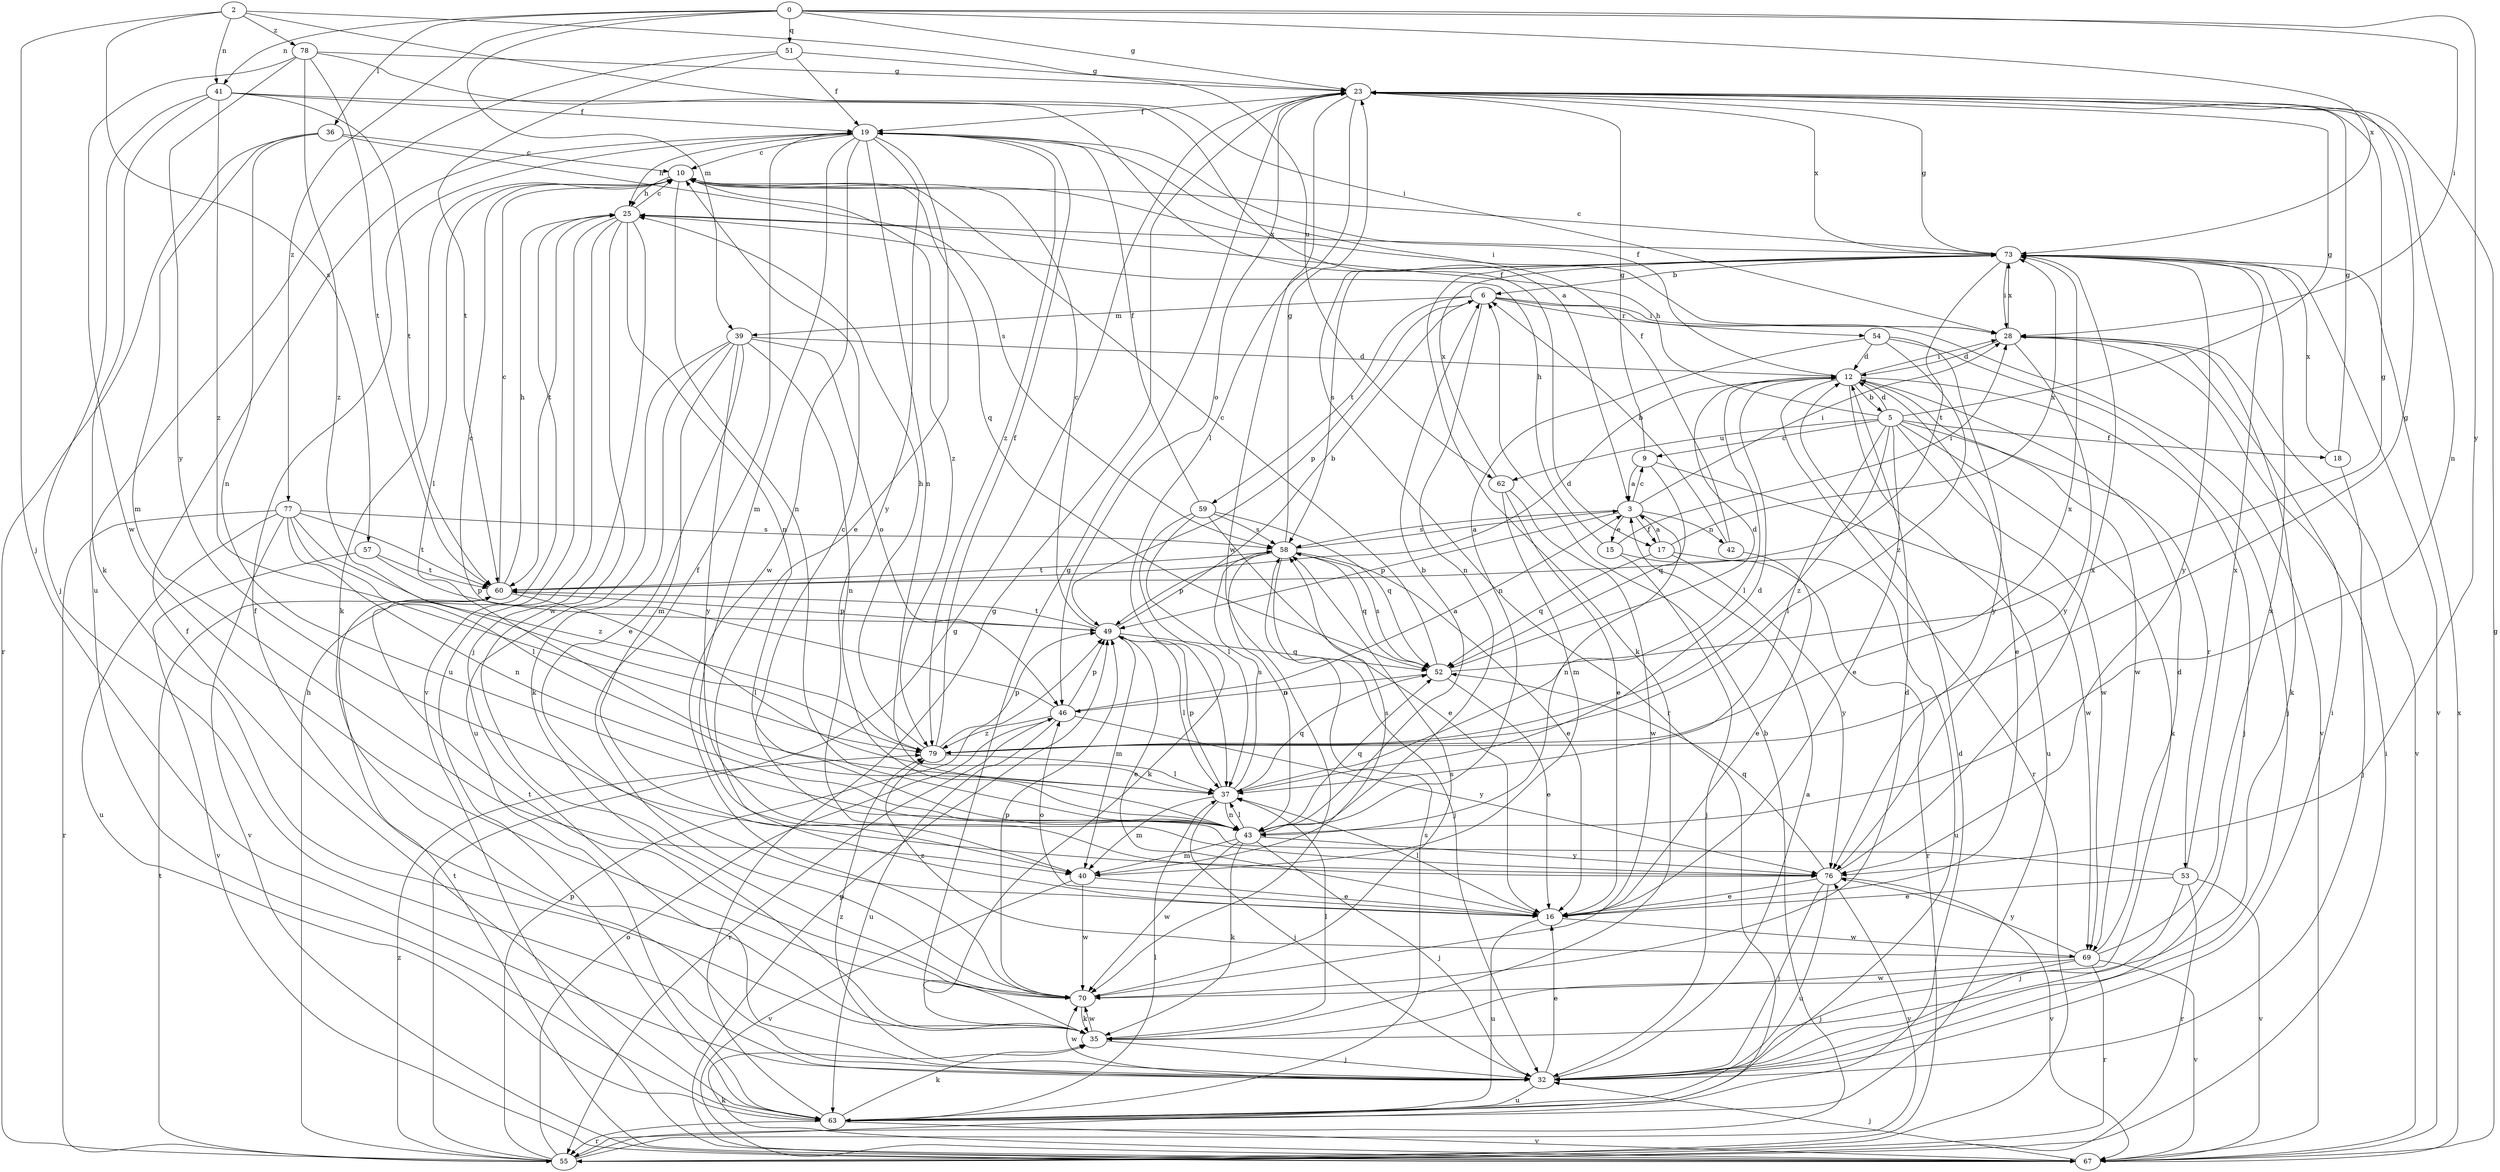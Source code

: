 strict digraph  {
0;
2;
3;
5;
6;
9;
10;
12;
15;
16;
17;
18;
19;
23;
25;
28;
32;
35;
36;
37;
39;
40;
41;
42;
43;
46;
49;
51;
52;
53;
54;
55;
57;
58;
59;
60;
62;
63;
67;
69;
70;
73;
76;
77;
78;
79;
0 -> 23  [label=g];
0 -> 28  [label=i];
0 -> 36  [label=l];
0 -> 39  [label=m];
0 -> 41  [label=n];
0 -> 51  [label=q];
0 -> 73  [label=x];
0 -> 76  [label=y];
0 -> 77  [label=z];
2 -> 17  [label=f];
2 -> 32  [label=j];
2 -> 41  [label=n];
2 -> 57  [label=s];
2 -> 62  [label=u];
2 -> 78  [label=z];
3 -> 9  [label=c];
3 -> 15  [label=e];
3 -> 17  [label=f];
3 -> 28  [label=i];
3 -> 42  [label=n];
3 -> 43  [label=n];
3 -> 49  [label=p];
3 -> 58  [label=s];
5 -> 9  [label=c];
5 -> 12  [label=d];
5 -> 16  [label=e];
5 -> 18  [label=f];
5 -> 23  [label=g];
5 -> 25  [label=h];
5 -> 35  [label=k];
5 -> 37  [label=l];
5 -> 53  [label=r];
5 -> 62  [label=u];
5 -> 69  [label=w];
5 -> 79  [label=z];
6 -> 28  [label=i];
6 -> 39  [label=m];
6 -> 43  [label=n];
6 -> 49  [label=p];
6 -> 54  [label=r];
6 -> 59  [label=t];
6 -> 67  [label=v];
9 -> 3  [label=a];
9 -> 23  [label=g];
9 -> 52  [label=q];
9 -> 69  [label=w];
10 -> 25  [label=h];
10 -> 28  [label=i];
10 -> 35  [label=k];
10 -> 37  [label=l];
10 -> 43  [label=n];
10 -> 52  [label=q];
10 -> 79  [label=z];
12 -> 5  [label=b];
12 -> 16  [label=e];
12 -> 19  [label=f];
12 -> 28  [label=i];
12 -> 32  [label=j];
12 -> 37  [label=l];
12 -> 55  [label=r];
12 -> 63  [label=u];
12 -> 69  [label=w];
15 -> 25  [label=h];
15 -> 28  [label=i];
15 -> 32  [label=j];
15 -> 55  [label=r];
16 -> 37  [label=l];
16 -> 46  [label=o];
16 -> 63  [label=u];
16 -> 69  [label=w];
17 -> 3  [label=a];
17 -> 52  [label=q];
17 -> 63  [label=u];
17 -> 73  [label=x];
17 -> 76  [label=y];
18 -> 23  [label=g];
18 -> 32  [label=j];
18 -> 73  [label=x];
19 -> 10  [label=c];
19 -> 16  [label=e];
19 -> 25  [label=h];
19 -> 40  [label=m];
19 -> 43  [label=n];
19 -> 70  [label=w];
19 -> 76  [label=y];
19 -> 79  [label=z];
23 -> 19  [label=f];
23 -> 37  [label=l];
23 -> 43  [label=n];
23 -> 46  [label=o];
23 -> 70  [label=w];
23 -> 73  [label=x];
25 -> 10  [label=c];
25 -> 32  [label=j];
25 -> 43  [label=n];
25 -> 60  [label=t];
25 -> 63  [label=u];
25 -> 67  [label=v];
25 -> 70  [label=w];
25 -> 73  [label=x];
28 -> 12  [label=d];
28 -> 35  [label=k];
28 -> 67  [label=v];
28 -> 73  [label=x];
28 -> 76  [label=y];
32 -> 3  [label=a];
32 -> 16  [label=e];
32 -> 19  [label=f];
32 -> 28  [label=i];
32 -> 63  [label=u];
32 -> 70  [label=w];
32 -> 79  [label=z];
35 -> 23  [label=g];
35 -> 32  [label=j];
35 -> 37  [label=l];
35 -> 70  [label=w];
36 -> 10  [label=c];
36 -> 40  [label=m];
36 -> 43  [label=n];
36 -> 55  [label=r];
36 -> 58  [label=s];
37 -> 12  [label=d];
37 -> 32  [label=j];
37 -> 40  [label=m];
37 -> 43  [label=n];
37 -> 49  [label=p];
37 -> 52  [label=q];
37 -> 58  [label=s];
39 -> 12  [label=d];
39 -> 16  [label=e];
39 -> 35  [label=k];
39 -> 40  [label=m];
39 -> 43  [label=n];
39 -> 46  [label=o];
39 -> 63  [label=u];
39 -> 76  [label=y];
40 -> 16  [label=e];
40 -> 58  [label=s];
40 -> 67  [label=v];
40 -> 70  [label=w];
41 -> 3  [label=a];
41 -> 19  [label=f];
41 -> 32  [label=j];
41 -> 35  [label=k];
41 -> 60  [label=t];
41 -> 79  [label=z];
42 -> 6  [label=b];
42 -> 16  [label=e];
42 -> 19  [label=f];
43 -> 6  [label=b];
43 -> 32  [label=j];
43 -> 35  [label=k];
43 -> 37  [label=l];
43 -> 40  [label=m];
43 -> 52  [label=q];
43 -> 70  [label=w];
43 -> 76  [label=y];
46 -> 3  [label=a];
46 -> 10  [label=c];
46 -> 49  [label=p];
46 -> 55  [label=r];
46 -> 63  [label=u];
46 -> 76  [label=y];
46 -> 79  [label=z];
49 -> 6  [label=b];
49 -> 10  [label=c];
49 -> 16  [label=e];
49 -> 37  [label=l];
49 -> 40  [label=m];
49 -> 52  [label=q];
49 -> 60  [label=t];
51 -> 19  [label=f];
51 -> 23  [label=g];
51 -> 60  [label=t];
51 -> 63  [label=u];
52 -> 10  [label=c];
52 -> 12  [label=d];
52 -> 16  [label=e];
52 -> 23  [label=g];
52 -> 46  [label=o];
52 -> 58  [label=s];
53 -> 10  [label=c];
53 -> 16  [label=e];
53 -> 32  [label=j];
53 -> 55  [label=r];
53 -> 67  [label=v];
53 -> 73  [label=x];
54 -> 12  [label=d];
54 -> 32  [label=j];
54 -> 43  [label=n];
54 -> 76  [label=y];
54 -> 79  [label=z];
55 -> 6  [label=b];
55 -> 23  [label=g];
55 -> 25  [label=h];
55 -> 28  [label=i];
55 -> 46  [label=o];
55 -> 49  [label=p];
55 -> 60  [label=t];
55 -> 76  [label=y];
55 -> 79  [label=z];
57 -> 49  [label=p];
57 -> 60  [label=t];
57 -> 67  [label=v];
58 -> 3  [label=a];
58 -> 16  [label=e];
58 -> 23  [label=g];
58 -> 32  [label=j];
58 -> 43  [label=n];
58 -> 49  [label=p];
58 -> 52  [label=q];
58 -> 60  [label=t];
59 -> 16  [label=e];
59 -> 19  [label=f];
59 -> 35  [label=k];
59 -> 37  [label=l];
59 -> 52  [label=q];
59 -> 58  [label=s];
60 -> 10  [label=c];
60 -> 12  [label=d];
60 -> 25  [label=h];
60 -> 37  [label=l];
60 -> 49  [label=p];
62 -> 16  [label=e];
62 -> 40  [label=m];
62 -> 70  [label=w];
62 -> 73  [label=x];
63 -> 12  [label=d];
63 -> 19  [label=f];
63 -> 23  [label=g];
63 -> 35  [label=k];
63 -> 37  [label=l];
63 -> 55  [label=r];
63 -> 58  [label=s];
63 -> 67  [label=v];
67 -> 23  [label=g];
67 -> 32  [label=j];
67 -> 35  [label=k];
67 -> 49  [label=p];
67 -> 60  [label=t];
67 -> 73  [label=x];
69 -> 12  [label=d];
69 -> 32  [label=j];
69 -> 55  [label=r];
69 -> 67  [label=v];
69 -> 70  [label=w];
69 -> 73  [label=x];
69 -> 76  [label=y];
69 -> 79  [label=z];
70 -> 12  [label=d];
70 -> 19  [label=f];
70 -> 35  [label=k];
70 -> 49  [label=p];
70 -> 58  [label=s];
70 -> 60  [label=t];
73 -> 6  [label=b];
73 -> 10  [label=c];
73 -> 23  [label=g];
73 -> 28  [label=i];
73 -> 35  [label=k];
73 -> 55  [label=r];
73 -> 58  [label=s];
73 -> 60  [label=t];
73 -> 67  [label=v];
73 -> 76  [label=y];
76 -> 16  [label=e];
76 -> 32  [label=j];
76 -> 52  [label=q];
76 -> 63  [label=u];
76 -> 67  [label=v];
76 -> 73  [label=x];
77 -> 37  [label=l];
77 -> 43  [label=n];
77 -> 55  [label=r];
77 -> 58  [label=s];
77 -> 60  [label=t];
77 -> 63  [label=u];
77 -> 67  [label=v];
77 -> 79  [label=z];
78 -> 23  [label=g];
78 -> 28  [label=i];
78 -> 60  [label=t];
78 -> 70  [label=w];
78 -> 76  [label=y];
78 -> 79  [label=z];
79 -> 19  [label=f];
79 -> 23  [label=g];
79 -> 25  [label=h];
79 -> 37  [label=l];
79 -> 49  [label=p];
79 -> 73  [label=x];
}
